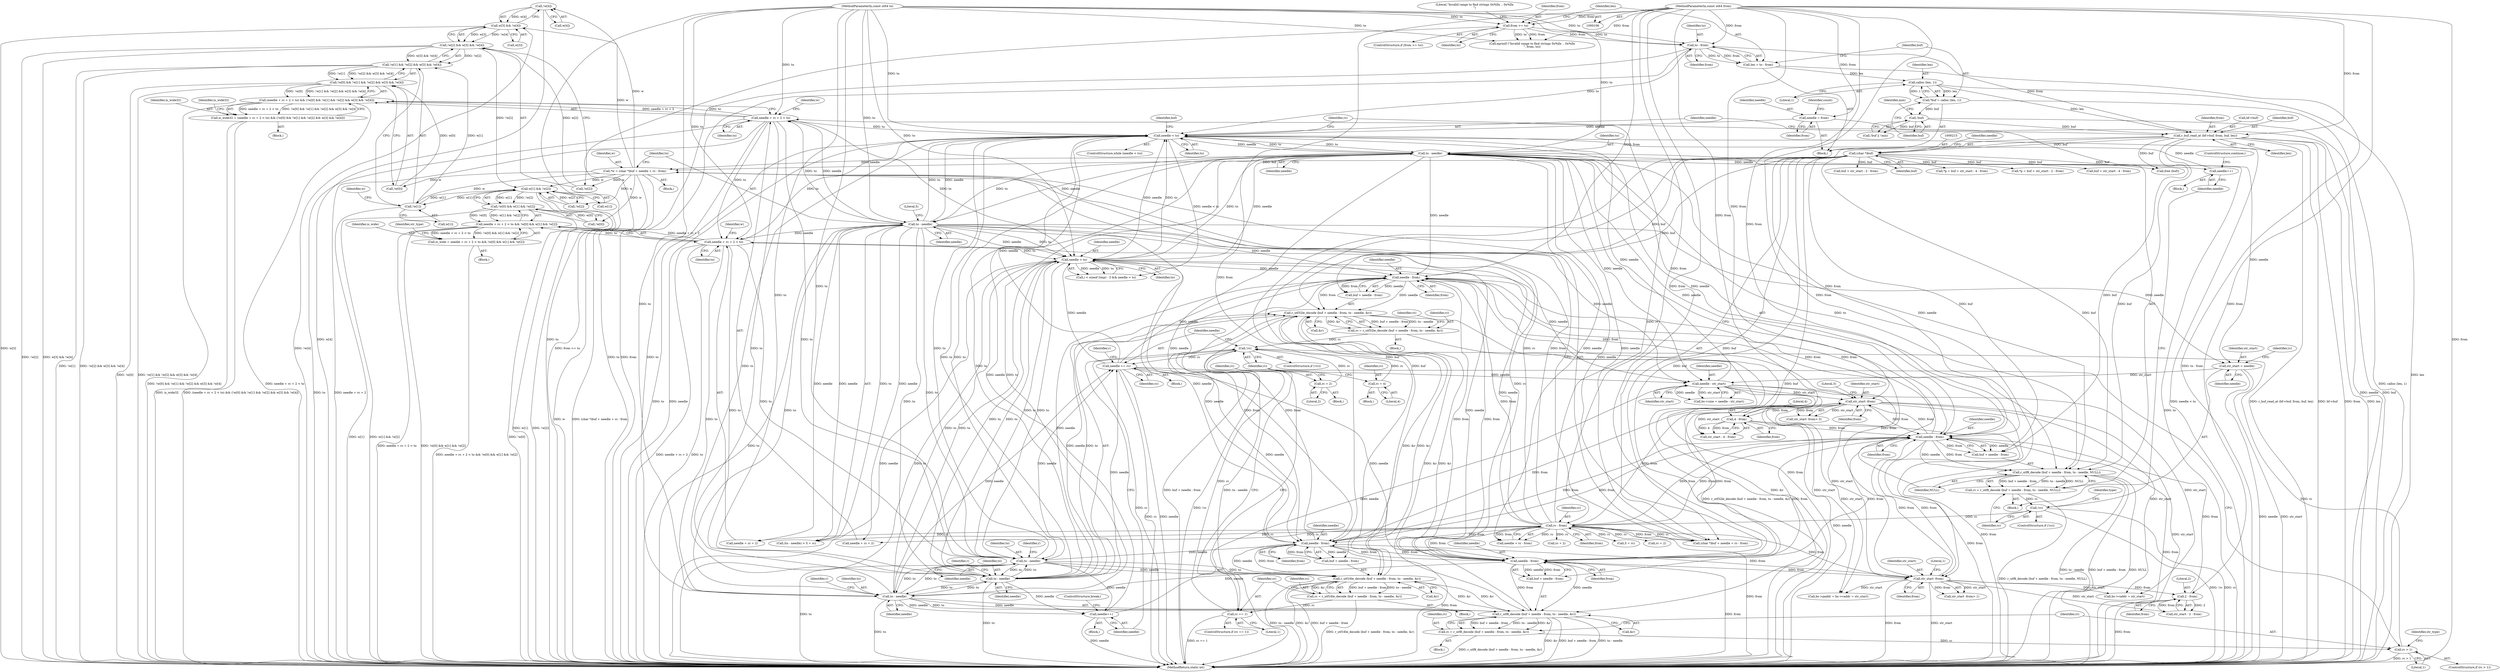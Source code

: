 digraph "0_radare2_3fcf41ed96ffa25b38029449520c8d0a198745f3@pointer" {
"1000261" [label="(Call,!w[4])"];
"1000211" [label="(Call,*w = (char *)buf + needle + rc - from)"];
"1000214" [label="(Call,(char *)buf)"];
"1000174" [label="(Call,r_buf_read_at (bf->buf, from, buf, len))"];
"1000155" [label="(Call,to - from)"];
"1000141" [label="(Call,from >= to)"];
"1000110" [label="(MethodParameterIn,const ut64 from)"];
"1000111" [label="(MethodParameterIn,const ut64 to)"];
"1000166" [label="(Call,!buf)"];
"1000159" [label="(Call,*buf = calloc (len, 1))"];
"1000161" [label="(Call,calloc (len, 1))"];
"1000153" [label="(Call,len = to - from)"];
"1000194" [label="(Call,to - needle)"];
"1000182" [label="(Call,needle < to)"];
"1000202" [label="(Call,needle++)"];
"1000423" [label="(Call,needle += rc)"];
"1000417" [label="(Call,!rc)"];
"1000363" [label="(Call,rc = 4)"];
"1000347" [label="(Call,rc = r_utf32le_decode (buf + needle - from, to - needle, &r))"];
"1000349" [label="(Call,r_utf32le_decode (buf + needle - from, to - needle, &r))"];
"1000352" [label="(Call,needle - from)"];
"1000332" [label="(Call,needle < to)"];
"1000224" [label="(Call,to - needle)"];
"1000355" [label="(Call,to - needle)"];
"1000403" [label="(Call,to - needle)"];
"1000277" [label="(Call,needle + rc + 2 < to)"];
"1000219" [label="(Call,rc - from)"];
"1000199" [label="(Call,!rc)"];
"1000186" [label="(Call,rc = r_utf8_decode (buf + needle - from, to - needle, NULL))"];
"1000188" [label="(Call,r_utf8_decode (buf + needle - from, to - needle, NULL))"];
"1000191" [label="(Call,needle - from)"];
"1000638" [label="(Call,str_start -from)"];
"1000588" [label="(Call,needle - str_start)"];
"1000420" [label="(Call,needle++)"];
"1000380" [label="(Call,to - needle)"];
"1000235" [label="(Call,needle + rc + 2 < to)"];
"1000377" [label="(Call,needle - from)"];
"1000400" [label="(Call,needle - from)"];
"1000316" [label="(Call,str_start = needle)"];
"1000615" [label="(Call,2 - from)"];
"1000603" [label="(Call,str_start -from)"];
"1000650" [label="(Call,4 - from)"];
"1000374" [label="(Call,r_utf16le_decode (buf + needle - from, to - needle, &r))"];
"1000397" [label="(Call,r_utf8_decode (buf + needle - from, to - needle, &r))"];
"1000386" [label="(Call,rc == 1)"];
"1000372" [label="(Call,rc = r_utf16le_decode (buf + needle - from, to - needle, &r))"];
"1000409" [label="(Call,rc > 1)"];
"1000395" [label="(Call,rc = r_utf8_decode (buf + needle - from, to - needle, &r))"];
"1000390" [label="(Call,rc = 2)"];
"1000117" [label="(Call,needle = from)"];
"1000257" [label="(Call,w[3] && !w[4])"];
"1000252" [label="(Call,!w[2] && w[3] && !w[4])"];
"1000247" [label="(Call,!w[1] && !w[2] && w[3] && !w[4])"];
"1000242" [label="(Call,!w[0] && !w[1] && !w[2] && w[3] && !w[4])"];
"1000234" [label="(Call,(needle + rc + 2 < to) && (!w[0] && !w[1] && !w[2] && w[3] && !w[4]))"];
"1000232" [label="(Call,is_wide32 = (needle + rc + 2 < to) && (!w[0] && !w[1] && !w[2] && w[3] && !w[4]))"];
"1000289" [label="(Call,w[1] && !w[2])"];
"1000248" [label="(Call,!w[1])"];
"1000284" [label="(Call,!w[0] && w[1] && !w[2])"];
"1000276" [label="(Call,needle + rc + 2 < to && !w[0] && w[1] && !w[2])"];
"1000274" [label="(Call,is_wide = needle + rc + 2 < to && !w[0] && w[1] && !w[2])"];
"1000249" [label="(Call,w[1])"];
"1000365" [label="(Literal,4)"];
"1000189" [label="(Call,buf + needle - from)"];
"1000382" [label="(Identifier,needle)"];
"1000274" [label="(Call,is_wide = needle + rc + 2 < to && !w[0] && w[1] && !w[2])"];
"1000391" [label="(Identifier,rc)"];
"1000117" [label="(Call,needle = from)"];
"1000401" [label="(Identifier,needle)"];
"1000199" [label="(Call,!rc)"];
"1000243" [label="(Call,!w[0])"];
"1000235" [label="(Call,needle + rc + 2 < to)"];
"1000197" [label="(Identifier,NULL)"];
"1000298" [label="(Identifier,str_type)"];
"1000375" [label="(Call,buf + needle - from)"];
"1000402" [label="(Identifier,from)"];
"1000371" [label="(Block,)"];
"1000180" [label="(Identifier,len)"];
"1000590" [label="(Identifier,str_start)"];
"1000293" [label="(Call,!w[2])"];
"1000207" [label="(Identifier,type)"];
"1000362" [label="(Block,)"];
"1000363" [label="(Call,rc = 4)"];
"1000230" [label="(Block,)"];
"1000191" [label="(Call,needle - from)"];
"1000187" [label="(Identifier,rc)"];
"1000383" [label="(Call,&r)"];
"1000377" [label="(Call,needle - from)"];
"1000175" [label="(Call,bf->buf)"];
"1000352" [label="(Call,needle - from)"];
"1000161" [label="(Call,calloc (len, 1))"];
"1000218" [label="(Identifier,needle)"];
"1000403" [label="(Call,to - needle)"];
"1000122" [label="(Identifier,count)"];
"1000154" [label="(Identifier,len)"];
"1000162" [label="(Identifier,len)"];
"1000702" [label="(Identifier,buf)"];
"1000153" [label="(Call,len = to - from)"];
"1000188" [label="(Call,r_utf8_decode (buf + needle - from, to - needle, NULL))"];
"1000615" [label="(Call,2 - from)"];
"1000285" [label="(Call,!w[0])"];
"1000361" [label="(Identifier,rc)"];
"1000290" [label="(Call,w[1])"];
"1000226" [label="(Identifier,needle)"];
"1000418" [label="(Identifier,rc)"];
"1000277" [label="(Call,needle + rc + 2 < to)"];
"1000705" [label="(MethodReturn,static int)"];
"1000650" [label="(Call,4 - from)"];
"1000605" [label="(Identifier,from)"];
"1000611" [label="(Call,buf + str_start - 2 - from)"];
"1000204" [label="(ControlStructure,continue;)"];
"1000182" [label="(Call,needle < to)"];
"1000359" [label="(Identifier,r)"];
"1000179" [label="(Identifier,buf)"];
"1000405" [label="(Identifier,needle)"];
"1000421" [label="(Identifier,needle)"];
"1000232" [label="(Call,is_wide32 = (needle + rc + 2 < to) && (!w[0] && !w[1] && !w[2] && w[3] && !w[4]))"];
"1000356" [label="(Identifier,to)"];
"1000266" [label="(Identifier,is_wide32)"];
"1000275" [label="(Identifier,is_wide)"];
"1000212" [label="(Identifier,w)"];
"1000354" [label="(Identifier,from)"];
"1000174" [label="(Call,r_buf_read_at (bf->buf, from, buf, len))"];
"1000253" [label="(Call,!w[2])"];
"1000236" [label="(Call,needle + rc + 2)"];
"1000603" [label="(Call,str_start -from)"];
"1000178" [label="(Identifier,from)"];
"1000640" [label="(Identifier,from)"];
"1000118" [label="(Identifier,needle)"];
"1000255" [label="(Identifier,w)"];
"1000422" [label="(ControlStructure,break;)"];
"1000639" [label="(Identifier,str_start)"];
"1000346" [label="(Block,)"];
"1000637" [label="(Call,str_start -from> 3)"];
"1000389" [label="(Block,)"];
"1000227" [label="(Call,5 + rc)"];
"1000216" [label="(Identifier,buf)"];
"1000349" [label="(Call,r_utf32le_decode (buf + needle - from, to - needle, &r))"];
"1000159" [label="(Call,*buf = calloc (len, 1))"];
"1000200" [label="(Identifier,rc)"];
"1000165" [label="(Call,!buf || !min)"];
"1000238" [label="(Call,rc + 2)"];
"1000224" [label="(Call,to - needle)"];
"1000217" [label="(Call,needle + rc - from)"];
"1000353" [label="(Identifier,needle)"];
"1000617" [label="(Identifier,from)"];
"1000280" [label="(Call,rc + 2)"];
"1000201" [label="(Block,)"];
"1000674" [label="(Call,bs->vaddr = str_start)"];
"1000234" [label="(Call,(needle + rc + 2 < to) && (!w[0] && !w[1] && !w[2] && w[3] && !w[4]))"];
"1000209" [label="(Block,)"];
"1000357" [label="(Identifier,needle)"];
"1000169" [label="(Identifier,min)"];
"1000613" [label="(Call,str_start - 2 - from)"];
"1000143" [label="(Identifier,to)"];
"1000160" [label="(Identifier,buf)"];
"1000589" [label="(Identifier,needle)"];
"1000386" [label="(Call,rc == 1)"];
"1000373" [label="(Identifier,rc)"];
"1000140" [label="(ControlStructure,if (from >= to))"];
"1000417" [label="(Call,!rc)"];
"1000385" [label="(ControlStructure,if (rc == 1))"];
"1000644" [label="(Call,*p = buf + str_start - 4 - from)"];
"1000184" [label="(Identifier,to)"];
"1000142" [label="(Identifier,from)"];
"1000395" [label="(Call,rc = r_utf8_decode (buf + needle - from, to - needle, &r))"];
"1000355" [label="(Call,to - needle)"];
"1000392" [label="(Literal,2)"];
"1000332" [label="(Call,needle < to)"];
"1000221" [label="(Identifier,from)"];
"1000110" [label="(MethodParameterIn,const ut64 from)"];
"1000425" [label="(Identifier,rc)"];
"1000616" [label="(Literal,2)"];
"1000166" [label="(Call,!buf)"];
"1000325" [label="(Call,i < sizeof (tmp) - 3 && needle < to)"];
"1000380" [label="(Call,to - needle)"];
"1000588" [label="(Call,needle - str_start)"];
"1000113" [label="(Block,)"];
"1000141" [label="(Call,from >= to)"];
"1000396" [label="(Identifier,rc)"];
"1000193" [label="(Identifier,from)"];
"1000276" [label="(Call,needle + rc + 2 < to && !w[0] && w[1] && !w[2])"];
"1000379" [label="(Identifier,from)"];
"1000407" [label="(Identifier,r)"];
"1000387" [label="(Identifier,rc)"];
"1000411" [label="(Literal,1)"];
"1000701" [label="(Call,free (buf))"];
"1000186" [label="(Call,rc = r_utf8_decode (buf + needle - from, to - needle, NULL))"];
"1000408" [label="(ControlStructure,if (rc > 1))"];
"1000156" [label="(Identifier,to)"];
"1000257" [label="(Call,w[3] && !w[4])"];
"1000419" [label="(Block,)"];
"1000211" [label="(Call,*w = (char *)buf + needle + rc - from)"];
"1000406" [label="(Call,&r)"];
"1000272" [label="(Block,)"];
"1000241" [label="(Identifier,to)"];
"1000400" [label="(Call,needle - from)"];
"1000198" [label="(ControlStructure,if (!rc))"];
"1000192" [label="(Identifier,needle)"];
"1000183" [label="(Identifier,needle)"];
"1000195" [label="(Identifier,to)"];
"1000348" [label="(Identifier,rc)"];
"1000670" [label="(Call,bs->paddr = bs->vaddr = str_start)"];
"1000334" [label="(Identifier,to)"];
"1000317" [label="(Identifier,str_start)"];
"1000214" [label="(Call,(char *)buf)"];
"1000364" [label="(Identifier,rc)"];
"1000609" [label="(Call,*p = buf + str_start - 2 - from)"];
"1000185" [label="(Block,)"];
"1000203" [label="(Identifier,needle)"];
"1000252" [label="(Call,!w[2] && w[3] && !w[4])"];
"1000233" [label="(Identifier,is_wide32)"];
"1000646" [label="(Call,buf + str_start - 4 - from)"];
"1000397" [label="(Call,r_utf8_decode (buf + needle - from, to - needle, &r))"];
"1000155" [label="(Call,to - from)"];
"1000202" [label="(Call,needle++)"];
"1000316" [label="(Call,str_start = needle)"];
"1000423" [label="(Call,needle += rc)"];
"1000248" [label="(Call,!w[1])"];
"1000429" [label="(Identifier,r)"];
"1000584" [label="(Call,bs->size = needle - str_start)"];
"1000338" [label="(Block,)"];
"1000146" [label="(Literal,\"Invalid range to find strings 0x%llx .. 0x%llx\n\")"];
"1000420" [label="(Call,needle++)"];
"1000641" [label="(Literal,3)"];
"1000648" [label="(Call,str_start - 4 - from)"];
"1000111" [label="(MethodParameterIn,const ut64 to)"];
"1000283" [label="(Identifier,to)"];
"1000247" [label="(Call,!w[1] && !w[2] && w[3] && !w[4])"];
"1000638" [label="(Call,str_start -from)"];
"1000220" [label="(Identifier,rc)"];
"1000394" [label="(Block,)"];
"1000219" [label="(Call,rc - from)"];
"1000652" [label="(Identifier,from)"];
"1000410" [label="(Identifier,rc)"];
"1000145" [label="(Call,eprintf (\"Invalid range to find strings 0x%llx .. 0x%llx\n\", from, to))"];
"1000163" [label="(Literal,1)"];
"1000223" [label="(Call,(to - needle) > 5 + rc)"];
"1000157" [label="(Identifier,from)"];
"1000347" [label="(Call,rc = r_utf32le_decode (buf + needle - from, to - needle, &r))"];
"1000278" [label="(Call,needle + rc + 2)"];
"1000602" [label="(Call,str_start -from> 1)"];
"1000167" [label="(Identifier,buf)"];
"1000333" [label="(Identifier,needle)"];
"1000242" [label="(Call,!w[0] && !w[1] && !w[2] && w[3] && !w[4])"];
"1000604" [label="(Identifier,str_start)"];
"1000194" [label="(Call,to - needle)"];
"1000196" [label="(Identifier,needle)"];
"1000225" [label="(Identifier,to)"];
"1000119" [label="(Identifier,from)"];
"1000213" [label="(Call,(char *)buf + needle + rc - from)"];
"1000258" [label="(Call,w[3])"];
"1000651" [label="(Literal,4)"];
"1000284" [label="(Call,!w[0] && w[1] && !w[2])"];
"1000424" [label="(Identifier,needle)"];
"1000262" [label="(Call,w[4])"];
"1000398" [label="(Call,buf + needle - from)"];
"1000388" [label="(Literal,1)"];
"1000318" [label="(Identifier,needle)"];
"1000390" [label="(Call,rc = 2)"];
"1000287" [label="(Identifier,w)"];
"1000350" [label="(Call,buf + needle - from)"];
"1000228" [label="(Literal,5)"];
"1000606" [label="(Literal,1)"];
"1000378" [label="(Identifier,needle)"];
"1000289" [label="(Call,w[1] && !w[2])"];
"1000358" [label="(Call,&r)"];
"1000372" [label="(Call,rc = r_utf16le_decode (buf + needle - from, to - needle, &r))"];
"1000414" [label="(Identifier,str_type)"];
"1000261" [label="(Call,!w[4])"];
"1000181" [label="(ControlStructure,while (needle < to))"];
"1000404" [label="(Identifier,to)"];
"1000381" [label="(Identifier,to)"];
"1000384" [label="(Identifier,r)"];
"1000245" [label="(Identifier,w)"];
"1000321" [label="(Identifier,rc)"];
"1000416" [label="(ControlStructure,if (!rc))"];
"1000409" [label="(Call,rc > 1)"];
"1000374" [label="(Call,r_utf16le_decode (buf + needle - from, to - needle, &r))"];
"1000261" -> "1000257"  [label="AST: "];
"1000261" -> "1000262"  [label="CFG: "];
"1000262" -> "1000261"  [label="AST: "];
"1000257" -> "1000261"  [label="CFG: "];
"1000261" -> "1000705"  [label="DDG: w[4]"];
"1000261" -> "1000257"  [label="DDG: w[4]"];
"1000211" -> "1000261"  [label="DDG: w"];
"1000211" -> "1000209"  [label="AST: "];
"1000211" -> "1000213"  [label="CFG: "];
"1000212" -> "1000211"  [label="AST: "];
"1000213" -> "1000211"  [label="AST: "];
"1000225" -> "1000211"  [label="CFG: "];
"1000211" -> "1000705"  [label="DDG: w"];
"1000211" -> "1000705"  [label="DDG: (char *)buf + needle + rc - from"];
"1000214" -> "1000211"  [label="DDG: buf"];
"1000194" -> "1000211"  [label="DDG: needle"];
"1000219" -> "1000211"  [label="DDG: rc"];
"1000219" -> "1000211"  [label="DDG: from"];
"1000211" -> "1000243"  [label="DDG: w"];
"1000211" -> "1000248"  [label="DDG: w"];
"1000211" -> "1000253"  [label="DDG: w"];
"1000211" -> "1000257"  [label="DDG: w"];
"1000211" -> "1000285"  [label="DDG: w"];
"1000211" -> "1000289"  [label="DDG: w"];
"1000211" -> "1000293"  [label="DDG: w"];
"1000214" -> "1000213"  [label="AST: "];
"1000214" -> "1000216"  [label="CFG: "];
"1000215" -> "1000214"  [label="AST: "];
"1000216" -> "1000214"  [label="AST: "];
"1000218" -> "1000214"  [label="CFG: "];
"1000214" -> "1000188"  [label="DDG: buf"];
"1000214" -> "1000189"  [label="DDG: buf"];
"1000214" -> "1000213"  [label="DDG: buf"];
"1000174" -> "1000214"  [label="DDG: buf"];
"1000214" -> "1000349"  [label="DDG: buf"];
"1000214" -> "1000350"  [label="DDG: buf"];
"1000214" -> "1000374"  [label="DDG: buf"];
"1000214" -> "1000375"  [label="DDG: buf"];
"1000214" -> "1000397"  [label="DDG: buf"];
"1000214" -> "1000398"  [label="DDG: buf"];
"1000214" -> "1000609"  [label="DDG: buf"];
"1000214" -> "1000611"  [label="DDG: buf"];
"1000214" -> "1000644"  [label="DDG: buf"];
"1000214" -> "1000646"  [label="DDG: buf"];
"1000214" -> "1000701"  [label="DDG: buf"];
"1000174" -> "1000113"  [label="AST: "];
"1000174" -> "1000180"  [label="CFG: "];
"1000175" -> "1000174"  [label="AST: "];
"1000178" -> "1000174"  [label="AST: "];
"1000179" -> "1000174"  [label="AST: "];
"1000180" -> "1000174"  [label="AST: "];
"1000183" -> "1000174"  [label="CFG: "];
"1000174" -> "1000705"  [label="DDG: from"];
"1000174" -> "1000705"  [label="DDG: len"];
"1000174" -> "1000705"  [label="DDG: r_buf_read_at (bf->buf, from, buf, len)"];
"1000174" -> "1000705"  [label="DDG: bf->buf"];
"1000155" -> "1000174"  [label="DDG: from"];
"1000110" -> "1000174"  [label="DDG: from"];
"1000166" -> "1000174"  [label="DDG: buf"];
"1000161" -> "1000174"  [label="DDG: len"];
"1000174" -> "1000188"  [label="DDG: buf"];
"1000174" -> "1000189"  [label="DDG: buf"];
"1000174" -> "1000191"  [label="DDG: from"];
"1000174" -> "1000701"  [label="DDG: buf"];
"1000155" -> "1000153"  [label="AST: "];
"1000155" -> "1000157"  [label="CFG: "];
"1000156" -> "1000155"  [label="AST: "];
"1000157" -> "1000155"  [label="AST: "];
"1000153" -> "1000155"  [label="CFG: "];
"1000155" -> "1000705"  [label="DDG: from"];
"1000155" -> "1000705"  [label="DDG: to"];
"1000155" -> "1000153"  [label="DDG: to"];
"1000155" -> "1000153"  [label="DDG: from"];
"1000141" -> "1000155"  [label="DDG: to"];
"1000141" -> "1000155"  [label="DDG: from"];
"1000111" -> "1000155"  [label="DDG: to"];
"1000110" -> "1000155"  [label="DDG: from"];
"1000155" -> "1000182"  [label="DDG: to"];
"1000141" -> "1000140"  [label="AST: "];
"1000141" -> "1000143"  [label="CFG: "];
"1000142" -> "1000141"  [label="AST: "];
"1000143" -> "1000141"  [label="AST: "];
"1000146" -> "1000141"  [label="CFG: "];
"1000154" -> "1000141"  [label="CFG: "];
"1000141" -> "1000705"  [label="DDG: from >= to"];
"1000110" -> "1000141"  [label="DDG: from"];
"1000111" -> "1000141"  [label="DDG: to"];
"1000141" -> "1000145"  [label="DDG: from"];
"1000141" -> "1000145"  [label="DDG: to"];
"1000110" -> "1000106"  [label="AST: "];
"1000110" -> "1000705"  [label="DDG: from"];
"1000110" -> "1000117"  [label="DDG: from"];
"1000110" -> "1000145"  [label="DDG: from"];
"1000110" -> "1000191"  [label="DDG: from"];
"1000110" -> "1000219"  [label="DDG: from"];
"1000110" -> "1000352"  [label="DDG: from"];
"1000110" -> "1000377"  [label="DDG: from"];
"1000110" -> "1000400"  [label="DDG: from"];
"1000110" -> "1000603"  [label="DDG: from"];
"1000110" -> "1000615"  [label="DDG: from"];
"1000110" -> "1000638"  [label="DDG: from"];
"1000110" -> "1000650"  [label="DDG: from"];
"1000111" -> "1000106"  [label="AST: "];
"1000111" -> "1000705"  [label="DDG: to"];
"1000111" -> "1000145"  [label="DDG: to"];
"1000111" -> "1000182"  [label="DDG: to"];
"1000111" -> "1000194"  [label="DDG: to"];
"1000111" -> "1000224"  [label="DDG: to"];
"1000111" -> "1000235"  [label="DDG: to"];
"1000111" -> "1000277"  [label="DDG: to"];
"1000111" -> "1000332"  [label="DDG: to"];
"1000111" -> "1000355"  [label="DDG: to"];
"1000111" -> "1000380"  [label="DDG: to"];
"1000111" -> "1000403"  [label="DDG: to"];
"1000166" -> "1000165"  [label="AST: "];
"1000166" -> "1000167"  [label="CFG: "];
"1000167" -> "1000166"  [label="AST: "];
"1000169" -> "1000166"  [label="CFG: "];
"1000165" -> "1000166"  [label="CFG: "];
"1000166" -> "1000705"  [label="DDG: buf"];
"1000166" -> "1000165"  [label="DDG: buf"];
"1000159" -> "1000166"  [label="DDG: buf"];
"1000159" -> "1000113"  [label="AST: "];
"1000159" -> "1000161"  [label="CFG: "];
"1000160" -> "1000159"  [label="AST: "];
"1000161" -> "1000159"  [label="AST: "];
"1000167" -> "1000159"  [label="CFG: "];
"1000159" -> "1000705"  [label="DDG: calloc (len, 1)"];
"1000161" -> "1000159"  [label="DDG: len"];
"1000161" -> "1000159"  [label="DDG: 1"];
"1000161" -> "1000163"  [label="CFG: "];
"1000162" -> "1000161"  [label="AST: "];
"1000163" -> "1000161"  [label="AST: "];
"1000161" -> "1000705"  [label="DDG: len"];
"1000153" -> "1000161"  [label="DDG: len"];
"1000153" -> "1000113"  [label="AST: "];
"1000154" -> "1000153"  [label="AST: "];
"1000160" -> "1000153"  [label="CFG: "];
"1000153" -> "1000705"  [label="DDG: to - from"];
"1000194" -> "1000188"  [label="AST: "];
"1000194" -> "1000196"  [label="CFG: "];
"1000195" -> "1000194"  [label="AST: "];
"1000196" -> "1000194"  [label="AST: "];
"1000197" -> "1000194"  [label="CFG: "];
"1000194" -> "1000705"  [label="DDG: to"];
"1000194" -> "1000182"  [label="DDG: needle"];
"1000194" -> "1000182"  [label="DDG: to"];
"1000194" -> "1000188"  [label="DDG: to"];
"1000194" -> "1000188"  [label="DDG: needle"];
"1000182" -> "1000194"  [label="DDG: to"];
"1000191" -> "1000194"  [label="DDG: needle"];
"1000194" -> "1000202"  [label="DDG: needle"];
"1000194" -> "1000213"  [label="DDG: needle"];
"1000194" -> "1000217"  [label="DDG: needle"];
"1000194" -> "1000224"  [label="DDG: to"];
"1000194" -> "1000224"  [label="DDG: needle"];
"1000194" -> "1000316"  [label="DDG: needle"];
"1000194" -> "1000332"  [label="DDG: needle"];
"1000194" -> "1000332"  [label="DDG: to"];
"1000194" -> "1000352"  [label="DDG: needle"];
"1000194" -> "1000355"  [label="DDG: to"];
"1000194" -> "1000377"  [label="DDG: needle"];
"1000194" -> "1000380"  [label="DDG: to"];
"1000194" -> "1000400"  [label="DDG: needle"];
"1000194" -> "1000403"  [label="DDG: to"];
"1000194" -> "1000588"  [label="DDG: needle"];
"1000182" -> "1000181"  [label="AST: "];
"1000182" -> "1000184"  [label="CFG: "];
"1000183" -> "1000182"  [label="AST: "];
"1000184" -> "1000182"  [label="AST: "];
"1000187" -> "1000182"  [label="CFG: "];
"1000702" -> "1000182"  [label="CFG: "];
"1000182" -> "1000705"  [label="DDG: needle < to"];
"1000182" -> "1000705"  [label="DDG: to"];
"1000182" -> "1000705"  [label="DDG: needle"];
"1000202" -> "1000182"  [label="DDG: needle"];
"1000423" -> "1000182"  [label="DDG: needle"];
"1000117" -> "1000182"  [label="DDG: needle"];
"1000420" -> "1000182"  [label="DDG: needle"];
"1000588" -> "1000182"  [label="DDG: needle"];
"1000332" -> "1000182"  [label="DDG: needle"];
"1000332" -> "1000182"  [label="DDG: to"];
"1000224" -> "1000182"  [label="DDG: needle"];
"1000224" -> "1000182"  [label="DDG: to"];
"1000403" -> "1000182"  [label="DDG: to"];
"1000355" -> "1000182"  [label="DDG: to"];
"1000277" -> "1000182"  [label="DDG: to"];
"1000235" -> "1000182"  [label="DDG: to"];
"1000380" -> "1000182"  [label="DDG: to"];
"1000182" -> "1000191"  [label="DDG: needle"];
"1000182" -> "1000325"  [label="DDG: needle < to"];
"1000202" -> "1000201"  [label="AST: "];
"1000202" -> "1000203"  [label="CFG: "];
"1000203" -> "1000202"  [label="AST: "];
"1000204" -> "1000202"  [label="CFG: "];
"1000423" -> "1000338"  [label="AST: "];
"1000423" -> "1000425"  [label="CFG: "];
"1000424" -> "1000423"  [label="AST: "];
"1000425" -> "1000423"  [label="AST: "];
"1000429" -> "1000423"  [label="CFG: "];
"1000423" -> "1000705"  [label="DDG: rc"];
"1000423" -> "1000705"  [label="DDG: needle"];
"1000423" -> "1000332"  [label="DDG: needle"];
"1000423" -> "1000352"  [label="DDG: needle"];
"1000423" -> "1000377"  [label="DDG: needle"];
"1000423" -> "1000400"  [label="DDG: needle"];
"1000417" -> "1000423"  [label="DDG: rc"];
"1000403" -> "1000423"  [label="DDG: needle"];
"1000355" -> "1000423"  [label="DDG: needle"];
"1000380" -> "1000423"  [label="DDG: needle"];
"1000423" -> "1000588"  [label="DDG: needle"];
"1000417" -> "1000416"  [label="AST: "];
"1000417" -> "1000418"  [label="CFG: "];
"1000418" -> "1000417"  [label="AST: "];
"1000421" -> "1000417"  [label="CFG: "];
"1000424" -> "1000417"  [label="CFG: "];
"1000417" -> "1000705"  [label="DDG: rc"];
"1000417" -> "1000705"  [label="DDG: !rc"];
"1000363" -> "1000417"  [label="DDG: rc"];
"1000347" -> "1000417"  [label="DDG: rc"];
"1000386" -> "1000417"  [label="DDG: rc"];
"1000409" -> "1000417"  [label="DDG: rc"];
"1000390" -> "1000417"  [label="DDG: rc"];
"1000363" -> "1000362"  [label="AST: "];
"1000363" -> "1000365"  [label="CFG: "];
"1000364" -> "1000363"  [label="AST: "];
"1000365" -> "1000363"  [label="AST: "];
"1000418" -> "1000363"  [label="CFG: "];
"1000347" -> "1000346"  [label="AST: "];
"1000347" -> "1000349"  [label="CFG: "];
"1000348" -> "1000347"  [label="AST: "];
"1000349" -> "1000347"  [label="AST: "];
"1000361" -> "1000347"  [label="CFG: "];
"1000347" -> "1000705"  [label="DDG: r_utf32le_decode (buf + needle - from, to - needle, &r)"];
"1000349" -> "1000347"  [label="DDG: buf + needle - from"];
"1000349" -> "1000347"  [label="DDG: to - needle"];
"1000349" -> "1000347"  [label="DDG: &r"];
"1000349" -> "1000358"  [label="CFG: "];
"1000350" -> "1000349"  [label="AST: "];
"1000355" -> "1000349"  [label="AST: "];
"1000358" -> "1000349"  [label="AST: "];
"1000349" -> "1000705"  [label="DDG: &r"];
"1000349" -> "1000705"  [label="DDG: buf + needle - from"];
"1000349" -> "1000705"  [label="DDG: to - needle"];
"1000352" -> "1000349"  [label="DDG: needle"];
"1000352" -> "1000349"  [label="DDG: from"];
"1000355" -> "1000349"  [label="DDG: to"];
"1000355" -> "1000349"  [label="DDG: needle"];
"1000374" -> "1000349"  [label="DDG: &r"];
"1000397" -> "1000349"  [label="DDG: &r"];
"1000349" -> "1000374"  [label="DDG: &r"];
"1000349" -> "1000397"  [label="DDG: &r"];
"1000352" -> "1000350"  [label="AST: "];
"1000352" -> "1000354"  [label="CFG: "];
"1000353" -> "1000352"  [label="AST: "];
"1000354" -> "1000352"  [label="AST: "];
"1000350" -> "1000352"  [label="CFG: "];
"1000352" -> "1000705"  [label="DDG: from"];
"1000352" -> "1000191"  [label="DDG: from"];
"1000352" -> "1000350"  [label="DDG: needle"];
"1000352" -> "1000350"  [label="DDG: from"];
"1000332" -> "1000352"  [label="DDG: needle"];
"1000224" -> "1000352"  [label="DDG: needle"];
"1000219" -> "1000352"  [label="DDG: from"];
"1000400" -> "1000352"  [label="DDG: from"];
"1000377" -> "1000352"  [label="DDG: from"];
"1000191" -> "1000352"  [label="DDG: from"];
"1000352" -> "1000355"  [label="DDG: needle"];
"1000352" -> "1000377"  [label="DDG: from"];
"1000352" -> "1000400"  [label="DDG: from"];
"1000352" -> "1000603"  [label="DDG: from"];
"1000352" -> "1000638"  [label="DDG: from"];
"1000332" -> "1000325"  [label="AST: "];
"1000332" -> "1000334"  [label="CFG: "];
"1000333" -> "1000332"  [label="AST: "];
"1000334" -> "1000332"  [label="AST: "];
"1000325" -> "1000332"  [label="CFG: "];
"1000332" -> "1000705"  [label="DDG: to"];
"1000332" -> "1000705"  [label="DDG: needle"];
"1000332" -> "1000325"  [label="DDG: needle"];
"1000332" -> "1000325"  [label="DDG: to"];
"1000224" -> "1000332"  [label="DDG: needle"];
"1000224" -> "1000332"  [label="DDG: to"];
"1000355" -> "1000332"  [label="DDG: to"];
"1000403" -> "1000332"  [label="DDG: to"];
"1000277" -> "1000332"  [label="DDG: to"];
"1000235" -> "1000332"  [label="DDG: to"];
"1000380" -> "1000332"  [label="DDG: to"];
"1000332" -> "1000355"  [label="DDG: to"];
"1000332" -> "1000377"  [label="DDG: needle"];
"1000332" -> "1000380"  [label="DDG: to"];
"1000332" -> "1000400"  [label="DDG: needle"];
"1000332" -> "1000403"  [label="DDG: to"];
"1000332" -> "1000588"  [label="DDG: needle"];
"1000224" -> "1000223"  [label="AST: "];
"1000224" -> "1000226"  [label="CFG: "];
"1000225" -> "1000224"  [label="AST: "];
"1000226" -> "1000224"  [label="AST: "];
"1000228" -> "1000224"  [label="CFG: "];
"1000224" -> "1000705"  [label="DDG: to"];
"1000224" -> "1000223"  [label="DDG: to"];
"1000224" -> "1000223"  [label="DDG: needle"];
"1000224" -> "1000235"  [label="DDG: needle"];
"1000224" -> "1000235"  [label="DDG: to"];
"1000224" -> "1000236"  [label="DDG: needle"];
"1000224" -> "1000277"  [label="DDG: needle"];
"1000224" -> "1000278"  [label="DDG: needle"];
"1000224" -> "1000316"  [label="DDG: needle"];
"1000224" -> "1000355"  [label="DDG: to"];
"1000224" -> "1000377"  [label="DDG: needle"];
"1000224" -> "1000380"  [label="DDG: to"];
"1000224" -> "1000400"  [label="DDG: needle"];
"1000224" -> "1000403"  [label="DDG: to"];
"1000224" -> "1000588"  [label="DDG: needle"];
"1000355" -> "1000357"  [label="CFG: "];
"1000356" -> "1000355"  [label="AST: "];
"1000357" -> "1000355"  [label="AST: "];
"1000359" -> "1000355"  [label="CFG: "];
"1000355" -> "1000705"  [label="DDG: to"];
"1000403" -> "1000355"  [label="DDG: to"];
"1000277" -> "1000355"  [label="DDG: to"];
"1000235" -> "1000355"  [label="DDG: to"];
"1000380" -> "1000355"  [label="DDG: to"];
"1000355" -> "1000380"  [label="DDG: to"];
"1000355" -> "1000403"  [label="DDG: to"];
"1000355" -> "1000420"  [label="DDG: needle"];
"1000403" -> "1000397"  [label="AST: "];
"1000403" -> "1000405"  [label="CFG: "];
"1000404" -> "1000403"  [label="AST: "];
"1000405" -> "1000403"  [label="AST: "];
"1000407" -> "1000403"  [label="CFG: "];
"1000403" -> "1000705"  [label="DDG: to"];
"1000403" -> "1000380"  [label="DDG: to"];
"1000403" -> "1000397"  [label="DDG: to"];
"1000403" -> "1000397"  [label="DDG: needle"];
"1000277" -> "1000403"  [label="DDG: to"];
"1000235" -> "1000403"  [label="DDG: to"];
"1000380" -> "1000403"  [label="DDG: to"];
"1000400" -> "1000403"  [label="DDG: needle"];
"1000403" -> "1000420"  [label="DDG: needle"];
"1000277" -> "1000276"  [label="AST: "];
"1000277" -> "1000283"  [label="CFG: "];
"1000278" -> "1000277"  [label="AST: "];
"1000283" -> "1000277"  [label="AST: "];
"1000287" -> "1000277"  [label="CFG: "];
"1000276" -> "1000277"  [label="CFG: "];
"1000277" -> "1000705"  [label="DDG: needle + rc + 2"];
"1000277" -> "1000705"  [label="DDG: to"];
"1000277" -> "1000276"  [label="DDG: needle + rc + 2"];
"1000277" -> "1000276"  [label="DDG: to"];
"1000219" -> "1000277"  [label="DDG: rc"];
"1000235" -> "1000277"  [label="DDG: to"];
"1000277" -> "1000380"  [label="DDG: to"];
"1000219" -> "1000217"  [label="AST: "];
"1000219" -> "1000221"  [label="CFG: "];
"1000220" -> "1000219"  [label="AST: "];
"1000221" -> "1000219"  [label="AST: "];
"1000217" -> "1000219"  [label="CFG: "];
"1000219" -> "1000705"  [label="DDG: from"];
"1000219" -> "1000191"  [label="DDG: from"];
"1000219" -> "1000213"  [label="DDG: rc"];
"1000219" -> "1000213"  [label="DDG: from"];
"1000219" -> "1000217"  [label="DDG: rc"];
"1000219" -> "1000217"  [label="DDG: from"];
"1000199" -> "1000219"  [label="DDG: rc"];
"1000191" -> "1000219"  [label="DDG: from"];
"1000219" -> "1000223"  [label="DDG: rc"];
"1000219" -> "1000227"  [label="DDG: rc"];
"1000219" -> "1000235"  [label="DDG: rc"];
"1000219" -> "1000236"  [label="DDG: rc"];
"1000219" -> "1000238"  [label="DDG: rc"];
"1000219" -> "1000278"  [label="DDG: rc"];
"1000219" -> "1000280"  [label="DDG: rc"];
"1000219" -> "1000377"  [label="DDG: from"];
"1000219" -> "1000400"  [label="DDG: from"];
"1000219" -> "1000603"  [label="DDG: from"];
"1000219" -> "1000638"  [label="DDG: from"];
"1000199" -> "1000198"  [label="AST: "];
"1000199" -> "1000200"  [label="CFG: "];
"1000200" -> "1000199"  [label="AST: "];
"1000203" -> "1000199"  [label="CFG: "];
"1000207" -> "1000199"  [label="CFG: "];
"1000199" -> "1000705"  [label="DDG: rc"];
"1000199" -> "1000705"  [label="DDG: !rc"];
"1000186" -> "1000199"  [label="DDG: rc"];
"1000186" -> "1000185"  [label="AST: "];
"1000186" -> "1000188"  [label="CFG: "];
"1000187" -> "1000186"  [label="AST: "];
"1000188" -> "1000186"  [label="AST: "];
"1000200" -> "1000186"  [label="CFG: "];
"1000186" -> "1000705"  [label="DDG: r_utf8_decode (buf + needle - from, to - needle, NULL)"];
"1000188" -> "1000186"  [label="DDG: buf + needle - from"];
"1000188" -> "1000186"  [label="DDG: to - needle"];
"1000188" -> "1000186"  [label="DDG: NULL"];
"1000188" -> "1000197"  [label="CFG: "];
"1000189" -> "1000188"  [label="AST: "];
"1000197" -> "1000188"  [label="AST: "];
"1000188" -> "1000705"  [label="DDG: to - needle"];
"1000188" -> "1000705"  [label="DDG: buf + needle - from"];
"1000188" -> "1000705"  [label="DDG: NULL"];
"1000191" -> "1000188"  [label="DDG: needle"];
"1000191" -> "1000188"  [label="DDG: from"];
"1000191" -> "1000189"  [label="AST: "];
"1000191" -> "1000193"  [label="CFG: "];
"1000192" -> "1000191"  [label="AST: "];
"1000193" -> "1000191"  [label="AST: "];
"1000189" -> "1000191"  [label="CFG: "];
"1000191" -> "1000705"  [label="DDG: from"];
"1000191" -> "1000189"  [label="DDG: needle"];
"1000191" -> "1000189"  [label="DDG: from"];
"1000638" -> "1000191"  [label="DDG: from"];
"1000615" -> "1000191"  [label="DDG: from"];
"1000400" -> "1000191"  [label="DDG: from"];
"1000650" -> "1000191"  [label="DDG: from"];
"1000377" -> "1000191"  [label="DDG: from"];
"1000603" -> "1000191"  [label="DDG: from"];
"1000191" -> "1000377"  [label="DDG: from"];
"1000191" -> "1000400"  [label="DDG: from"];
"1000191" -> "1000603"  [label="DDG: from"];
"1000191" -> "1000638"  [label="DDG: from"];
"1000638" -> "1000637"  [label="AST: "];
"1000638" -> "1000640"  [label="CFG: "];
"1000639" -> "1000638"  [label="AST: "];
"1000640" -> "1000638"  [label="AST: "];
"1000641" -> "1000638"  [label="CFG: "];
"1000638" -> "1000705"  [label="DDG: str_start"];
"1000638" -> "1000705"  [label="DDG: from"];
"1000638" -> "1000637"  [label="DDG: str_start"];
"1000638" -> "1000637"  [label="DDG: from"];
"1000588" -> "1000638"  [label="DDG: str_start"];
"1000400" -> "1000638"  [label="DDG: from"];
"1000377" -> "1000638"  [label="DDG: from"];
"1000638" -> "1000648"  [label="DDG: str_start"];
"1000638" -> "1000650"  [label="DDG: from"];
"1000638" -> "1000670"  [label="DDG: str_start"];
"1000638" -> "1000674"  [label="DDG: str_start"];
"1000588" -> "1000584"  [label="AST: "];
"1000588" -> "1000590"  [label="CFG: "];
"1000589" -> "1000588"  [label="AST: "];
"1000590" -> "1000588"  [label="AST: "];
"1000584" -> "1000588"  [label="CFG: "];
"1000588" -> "1000705"  [label="DDG: needle"];
"1000588" -> "1000584"  [label="DDG: needle"];
"1000588" -> "1000584"  [label="DDG: str_start"];
"1000420" -> "1000588"  [label="DDG: needle"];
"1000316" -> "1000588"  [label="DDG: str_start"];
"1000588" -> "1000603"  [label="DDG: str_start"];
"1000588" -> "1000670"  [label="DDG: str_start"];
"1000588" -> "1000674"  [label="DDG: str_start"];
"1000420" -> "1000419"  [label="AST: "];
"1000420" -> "1000421"  [label="CFG: "];
"1000421" -> "1000420"  [label="AST: "];
"1000422" -> "1000420"  [label="CFG: "];
"1000420" -> "1000705"  [label="DDG: needle"];
"1000380" -> "1000420"  [label="DDG: needle"];
"1000380" -> "1000374"  [label="AST: "];
"1000380" -> "1000382"  [label="CFG: "];
"1000381" -> "1000380"  [label="AST: "];
"1000382" -> "1000380"  [label="AST: "];
"1000384" -> "1000380"  [label="CFG: "];
"1000380" -> "1000705"  [label="DDG: to"];
"1000380" -> "1000374"  [label="DDG: to"];
"1000380" -> "1000374"  [label="DDG: needle"];
"1000235" -> "1000380"  [label="DDG: to"];
"1000377" -> "1000380"  [label="DDG: needle"];
"1000235" -> "1000234"  [label="AST: "];
"1000235" -> "1000241"  [label="CFG: "];
"1000236" -> "1000235"  [label="AST: "];
"1000241" -> "1000235"  [label="AST: "];
"1000245" -> "1000235"  [label="CFG: "];
"1000234" -> "1000235"  [label="CFG: "];
"1000235" -> "1000705"  [label="DDG: needle + rc + 2"];
"1000235" -> "1000705"  [label="DDG: to"];
"1000235" -> "1000234"  [label="DDG: needle + rc + 2"];
"1000235" -> "1000234"  [label="DDG: to"];
"1000377" -> "1000375"  [label="AST: "];
"1000377" -> "1000379"  [label="CFG: "];
"1000378" -> "1000377"  [label="AST: "];
"1000379" -> "1000377"  [label="AST: "];
"1000375" -> "1000377"  [label="CFG: "];
"1000377" -> "1000705"  [label="DDG: from"];
"1000377" -> "1000374"  [label="DDG: needle"];
"1000377" -> "1000374"  [label="DDG: from"];
"1000377" -> "1000375"  [label="DDG: needle"];
"1000377" -> "1000375"  [label="DDG: from"];
"1000400" -> "1000377"  [label="DDG: from"];
"1000377" -> "1000400"  [label="DDG: from"];
"1000377" -> "1000603"  [label="DDG: from"];
"1000400" -> "1000398"  [label="AST: "];
"1000400" -> "1000402"  [label="CFG: "];
"1000401" -> "1000400"  [label="AST: "];
"1000402" -> "1000400"  [label="AST: "];
"1000398" -> "1000400"  [label="CFG: "];
"1000400" -> "1000705"  [label="DDG: from"];
"1000400" -> "1000397"  [label="DDG: needle"];
"1000400" -> "1000397"  [label="DDG: from"];
"1000400" -> "1000398"  [label="DDG: needle"];
"1000400" -> "1000398"  [label="DDG: from"];
"1000400" -> "1000603"  [label="DDG: from"];
"1000316" -> "1000185"  [label="AST: "];
"1000316" -> "1000318"  [label="CFG: "];
"1000317" -> "1000316"  [label="AST: "];
"1000318" -> "1000316"  [label="AST: "];
"1000321" -> "1000316"  [label="CFG: "];
"1000316" -> "1000705"  [label="DDG: needle"];
"1000316" -> "1000705"  [label="DDG: str_start"];
"1000615" -> "1000613"  [label="AST: "];
"1000615" -> "1000617"  [label="CFG: "];
"1000616" -> "1000615"  [label="AST: "];
"1000617" -> "1000615"  [label="AST: "];
"1000613" -> "1000615"  [label="CFG: "];
"1000615" -> "1000705"  [label="DDG: from"];
"1000615" -> "1000613"  [label="DDG: 2"];
"1000615" -> "1000613"  [label="DDG: from"];
"1000603" -> "1000615"  [label="DDG: from"];
"1000603" -> "1000602"  [label="AST: "];
"1000603" -> "1000605"  [label="CFG: "];
"1000604" -> "1000603"  [label="AST: "];
"1000605" -> "1000603"  [label="AST: "];
"1000606" -> "1000603"  [label="CFG: "];
"1000603" -> "1000705"  [label="DDG: str_start"];
"1000603" -> "1000705"  [label="DDG: from"];
"1000603" -> "1000602"  [label="DDG: str_start"];
"1000603" -> "1000602"  [label="DDG: from"];
"1000603" -> "1000613"  [label="DDG: str_start"];
"1000603" -> "1000670"  [label="DDG: str_start"];
"1000603" -> "1000674"  [label="DDG: str_start"];
"1000650" -> "1000648"  [label="AST: "];
"1000650" -> "1000652"  [label="CFG: "];
"1000651" -> "1000650"  [label="AST: "];
"1000652" -> "1000650"  [label="AST: "];
"1000648" -> "1000650"  [label="CFG: "];
"1000650" -> "1000705"  [label="DDG: from"];
"1000650" -> "1000648"  [label="DDG: 4"];
"1000650" -> "1000648"  [label="DDG: from"];
"1000374" -> "1000372"  [label="AST: "];
"1000374" -> "1000383"  [label="CFG: "];
"1000375" -> "1000374"  [label="AST: "];
"1000383" -> "1000374"  [label="AST: "];
"1000372" -> "1000374"  [label="CFG: "];
"1000374" -> "1000705"  [label="DDG: buf + needle - from"];
"1000374" -> "1000705"  [label="DDG: &r"];
"1000374" -> "1000705"  [label="DDG: to - needle"];
"1000374" -> "1000372"  [label="DDG: buf + needle - from"];
"1000374" -> "1000372"  [label="DDG: to - needle"];
"1000374" -> "1000372"  [label="DDG: &r"];
"1000397" -> "1000374"  [label="DDG: &r"];
"1000374" -> "1000397"  [label="DDG: &r"];
"1000397" -> "1000395"  [label="AST: "];
"1000397" -> "1000406"  [label="CFG: "];
"1000398" -> "1000397"  [label="AST: "];
"1000406" -> "1000397"  [label="AST: "];
"1000395" -> "1000397"  [label="CFG: "];
"1000397" -> "1000705"  [label="DDG: buf + needle - from"];
"1000397" -> "1000705"  [label="DDG: to - needle"];
"1000397" -> "1000705"  [label="DDG: &r"];
"1000397" -> "1000395"  [label="DDG: buf + needle - from"];
"1000397" -> "1000395"  [label="DDG: to - needle"];
"1000397" -> "1000395"  [label="DDG: &r"];
"1000386" -> "1000385"  [label="AST: "];
"1000386" -> "1000388"  [label="CFG: "];
"1000387" -> "1000386"  [label="AST: "];
"1000388" -> "1000386"  [label="AST: "];
"1000391" -> "1000386"  [label="CFG: "];
"1000418" -> "1000386"  [label="CFG: "];
"1000386" -> "1000705"  [label="DDG: rc == 1"];
"1000372" -> "1000386"  [label="DDG: rc"];
"1000372" -> "1000371"  [label="AST: "];
"1000373" -> "1000372"  [label="AST: "];
"1000387" -> "1000372"  [label="CFG: "];
"1000372" -> "1000705"  [label="DDG: r_utf16le_decode (buf + needle - from, to - needle, &r)"];
"1000409" -> "1000408"  [label="AST: "];
"1000409" -> "1000411"  [label="CFG: "];
"1000410" -> "1000409"  [label="AST: "];
"1000411" -> "1000409"  [label="AST: "];
"1000414" -> "1000409"  [label="CFG: "];
"1000418" -> "1000409"  [label="CFG: "];
"1000409" -> "1000705"  [label="DDG: rc > 1"];
"1000395" -> "1000409"  [label="DDG: rc"];
"1000395" -> "1000394"  [label="AST: "];
"1000396" -> "1000395"  [label="AST: "];
"1000410" -> "1000395"  [label="CFG: "];
"1000395" -> "1000705"  [label="DDG: r_utf8_decode (buf + needle - from, to - needle, &r)"];
"1000390" -> "1000389"  [label="AST: "];
"1000390" -> "1000392"  [label="CFG: "];
"1000391" -> "1000390"  [label="AST: "];
"1000392" -> "1000390"  [label="AST: "];
"1000418" -> "1000390"  [label="CFG: "];
"1000117" -> "1000113"  [label="AST: "];
"1000117" -> "1000119"  [label="CFG: "];
"1000118" -> "1000117"  [label="AST: "];
"1000119" -> "1000117"  [label="AST: "];
"1000122" -> "1000117"  [label="CFG: "];
"1000117" -> "1000705"  [label="DDG: needle"];
"1000257" -> "1000252"  [label="AST: "];
"1000257" -> "1000258"  [label="CFG: "];
"1000258" -> "1000257"  [label="AST: "];
"1000252" -> "1000257"  [label="CFG: "];
"1000257" -> "1000705"  [label="DDG: w[3]"];
"1000257" -> "1000705"  [label="DDG: !w[4]"];
"1000257" -> "1000252"  [label="DDG: w[3]"];
"1000257" -> "1000252"  [label="DDG: !w[4]"];
"1000252" -> "1000247"  [label="AST: "];
"1000252" -> "1000253"  [label="CFG: "];
"1000253" -> "1000252"  [label="AST: "];
"1000247" -> "1000252"  [label="CFG: "];
"1000252" -> "1000705"  [label="DDG: !w[2]"];
"1000252" -> "1000705"  [label="DDG: w[3] && !w[4]"];
"1000252" -> "1000247"  [label="DDG: !w[2]"];
"1000252" -> "1000247"  [label="DDG: w[3] && !w[4]"];
"1000253" -> "1000252"  [label="DDG: w[2]"];
"1000252" -> "1000289"  [label="DDG: !w[2]"];
"1000247" -> "1000242"  [label="AST: "];
"1000247" -> "1000248"  [label="CFG: "];
"1000248" -> "1000247"  [label="AST: "];
"1000242" -> "1000247"  [label="CFG: "];
"1000247" -> "1000705"  [label="DDG: !w[1]"];
"1000247" -> "1000705"  [label="DDG: !w[2] && w[3] && !w[4]"];
"1000247" -> "1000242"  [label="DDG: !w[1]"];
"1000247" -> "1000242"  [label="DDG: !w[2] && w[3] && !w[4]"];
"1000248" -> "1000247"  [label="DDG: w[1]"];
"1000242" -> "1000234"  [label="AST: "];
"1000242" -> "1000243"  [label="CFG: "];
"1000243" -> "1000242"  [label="AST: "];
"1000234" -> "1000242"  [label="CFG: "];
"1000242" -> "1000705"  [label="DDG: !w[0]"];
"1000242" -> "1000705"  [label="DDG: !w[1] && !w[2] && w[3] && !w[4]"];
"1000242" -> "1000234"  [label="DDG: !w[0]"];
"1000242" -> "1000234"  [label="DDG: !w[1] && !w[2] && w[3] && !w[4]"];
"1000243" -> "1000242"  [label="DDG: w[0]"];
"1000234" -> "1000232"  [label="AST: "];
"1000232" -> "1000234"  [label="CFG: "];
"1000234" -> "1000705"  [label="DDG: needle + rc + 2 < to"];
"1000234" -> "1000705"  [label="DDG: !w[0] && !w[1] && !w[2] && w[3] && !w[4]"];
"1000234" -> "1000232"  [label="DDG: needle + rc + 2 < to"];
"1000234" -> "1000232"  [label="DDG: !w[0] && !w[1] && !w[2] && w[3] && !w[4]"];
"1000232" -> "1000230"  [label="AST: "];
"1000233" -> "1000232"  [label="AST: "];
"1000266" -> "1000232"  [label="CFG: "];
"1000232" -> "1000705"  [label="DDG: is_wide32"];
"1000232" -> "1000705"  [label="DDG: (needle + rc + 2 < to) && (!w[0] && !w[1] && !w[2] && w[3] && !w[4])"];
"1000289" -> "1000284"  [label="AST: "];
"1000289" -> "1000290"  [label="CFG: "];
"1000289" -> "1000293"  [label="CFG: "];
"1000290" -> "1000289"  [label="AST: "];
"1000293" -> "1000289"  [label="AST: "];
"1000284" -> "1000289"  [label="CFG: "];
"1000289" -> "1000705"  [label="DDG: w[1]"];
"1000289" -> "1000705"  [label="DDG: !w[2]"];
"1000289" -> "1000248"  [label="DDG: w[1]"];
"1000289" -> "1000284"  [label="DDG: w[1]"];
"1000289" -> "1000284"  [label="DDG: !w[2]"];
"1000248" -> "1000289"  [label="DDG: w[1]"];
"1000293" -> "1000289"  [label="DDG: w[2]"];
"1000248" -> "1000249"  [label="CFG: "];
"1000249" -> "1000248"  [label="AST: "];
"1000255" -> "1000248"  [label="CFG: "];
"1000248" -> "1000705"  [label="DDG: w[1]"];
"1000284" -> "1000276"  [label="AST: "];
"1000284" -> "1000285"  [label="CFG: "];
"1000285" -> "1000284"  [label="AST: "];
"1000276" -> "1000284"  [label="CFG: "];
"1000284" -> "1000705"  [label="DDG: !w[0]"];
"1000284" -> "1000705"  [label="DDG: w[1] && !w[2]"];
"1000284" -> "1000276"  [label="DDG: !w[0]"];
"1000284" -> "1000276"  [label="DDG: w[1] && !w[2]"];
"1000285" -> "1000284"  [label="DDG: w[0]"];
"1000276" -> "1000274"  [label="AST: "];
"1000274" -> "1000276"  [label="CFG: "];
"1000276" -> "1000705"  [label="DDG: !w[0] && w[1] && !w[2]"];
"1000276" -> "1000705"  [label="DDG: needle + rc + 2 < to"];
"1000276" -> "1000274"  [label="DDG: needle + rc + 2 < to"];
"1000276" -> "1000274"  [label="DDG: !w[0] && w[1] && !w[2]"];
"1000274" -> "1000272"  [label="AST: "];
"1000275" -> "1000274"  [label="AST: "];
"1000298" -> "1000274"  [label="CFG: "];
"1000274" -> "1000705"  [label="DDG: needle + rc + 2 < to && !w[0] && w[1] && !w[2]"];
}
